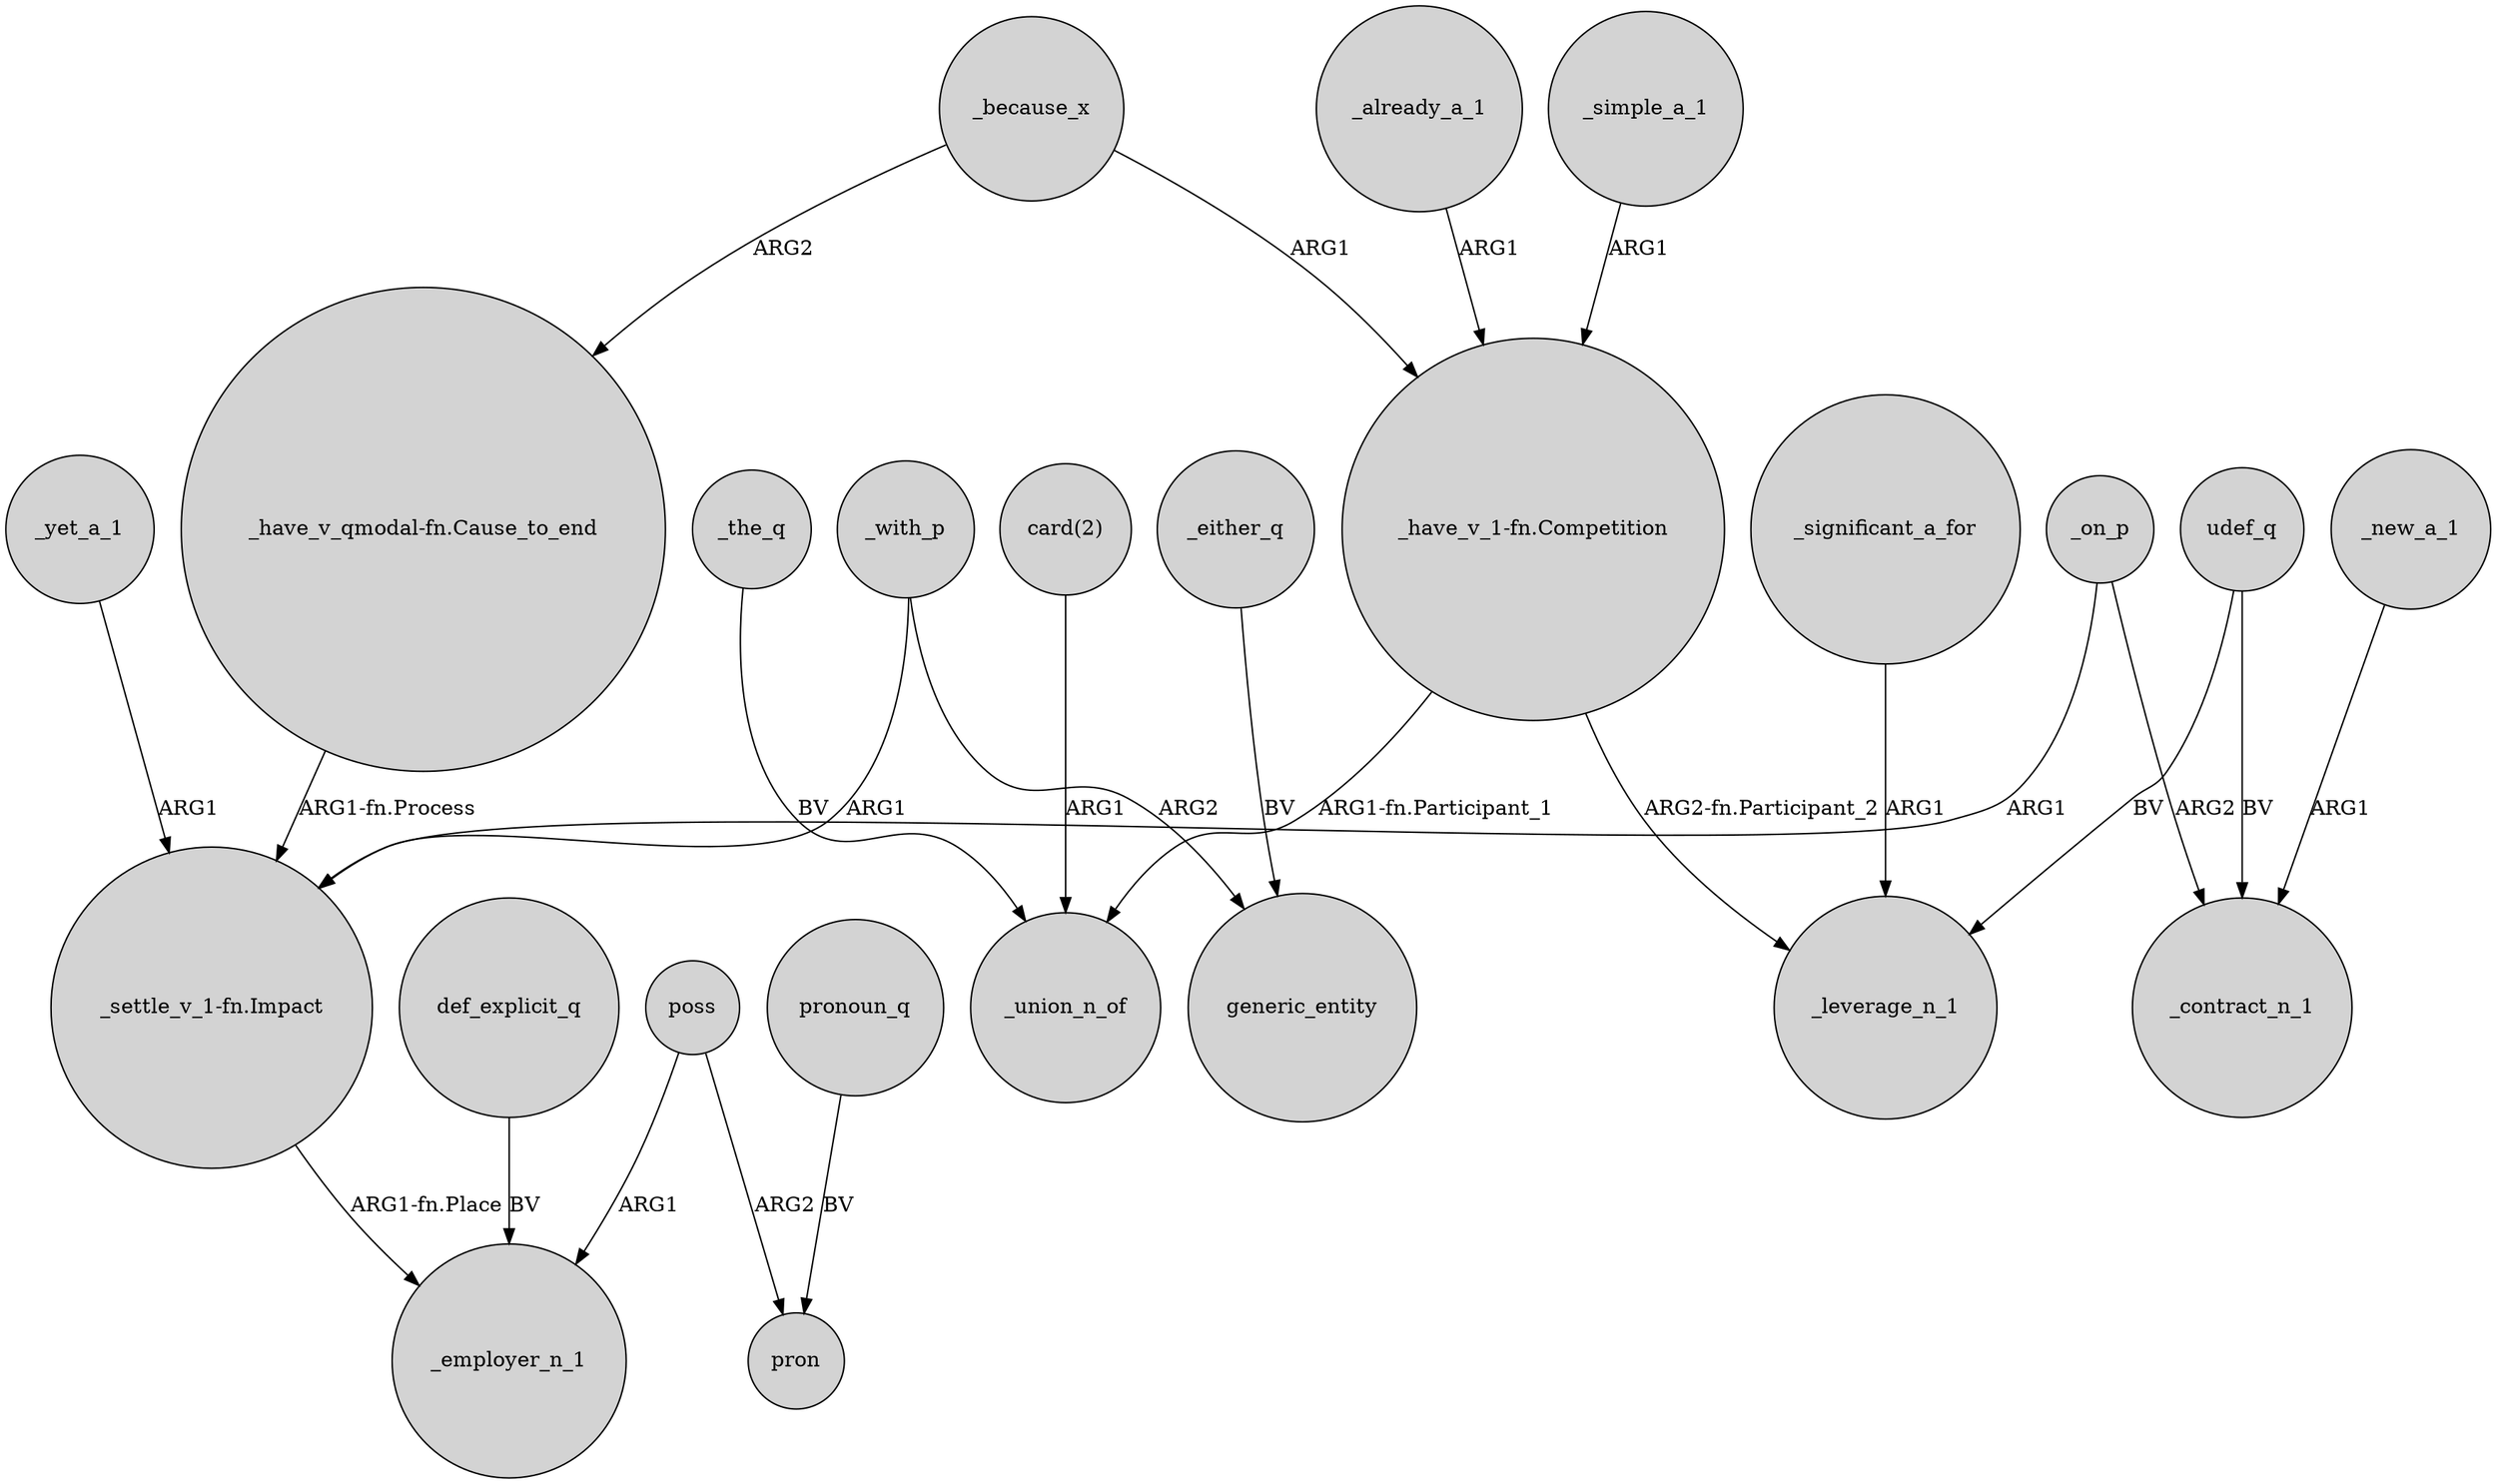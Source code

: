 digraph {
	node [shape=circle style=filled]
	_on_p -> "_settle_v_1-fn.Impact" [label=ARG1]
	"card(2)" -> _union_n_of [label=ARG1]
	_on_p -> _contract_n_1 [label=ARG2]
	_yet_a_1 -> "_settle_v_1-fn.Impact" [label=ARG1]
	_either_q -> generic_entity [label=BV]
	_because_x -> "_have_v_qmodal-fn.Cause_to_end" [label=ARG2]
	_with_p -> generic_entity [label=ARG2]
	udef_q -> _leverage_n_1 [label=BV]
	pronoun_q -> pron [label=BV]
	_significant_a_for -> _leverage_n_1 [label=ARG1]
	poss -> pron [label=ARG2]
	"_have_v_1-fn.Competition" -> _leverage_n_1 [label="ARG2-fn.Participant_2"]
	_new_a_1 -> _contract_n_1 [label=ARG1]
	_already_a_1 -> "_have_v_1-fn.Competition" [label=ARG1]
	_the_q -> _union_n_of [label=BV]
	_because_x -> "_have_v_1-fn.Competition" [label=ARG1]
	"_have_v_1-fn.Competition" -> _union_n_of [label="ARG1-fn.Participant_1"]
	_with_p -> "_settle_v_1-fn.Impact" [label=ARG1]
	"_have_v_qmodal-fn.Cause_to_end" -> "_settle_v_1-fn.Impact" [label="ARG1-fn.Process"]
	def_explicit_q -> _employer_n_1 [label=BV]
	poss -> _employer_n_1 [label=ARG1]
	udef_q -> _contract_n_1 [label=BV]
	"_settle_v_1-fn.Impact" -> _employer_n_1 [label="ARG1-fn.Place"]
	_simple_a_1 -> "_have_v_1-fn.Competition" [label=ARG1]
}
